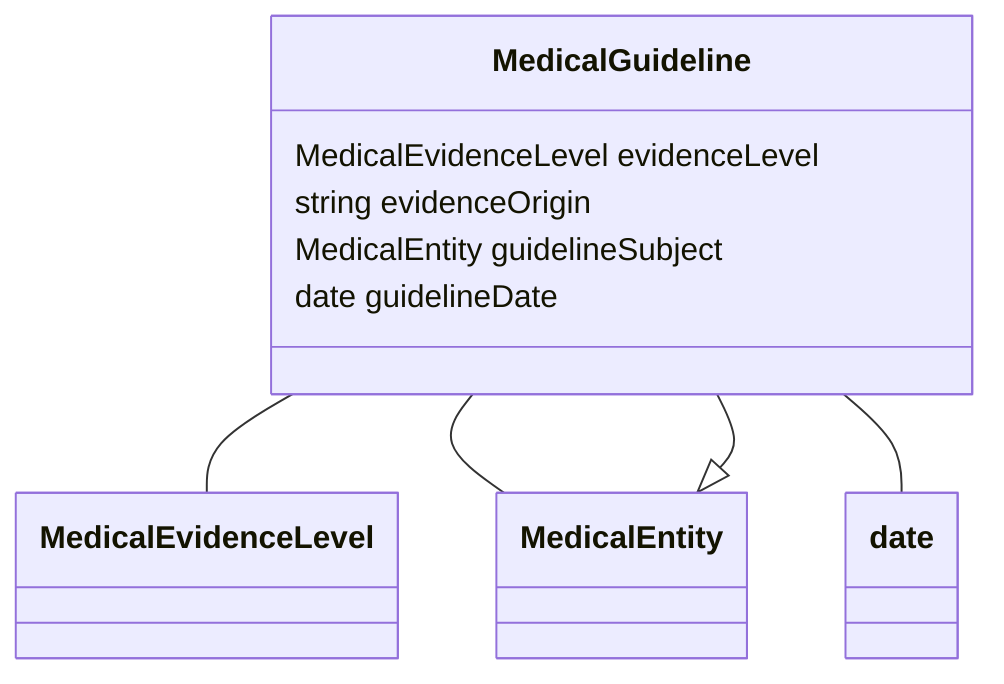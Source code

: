 classDiagram
  MedicalGuideline -- MedicalEvidenceLevel
MedicalGuideline -- MedicalEntity
MedicalGuideline -- date


MedicalEntity <|-- MedicalGuideline
class MedicalGuideline {

  MedicalEvidenceLevel evidenceLevel
  string evidenceOrigin
  MedicalEntity guidelineSubject
  date guidelineDate

}